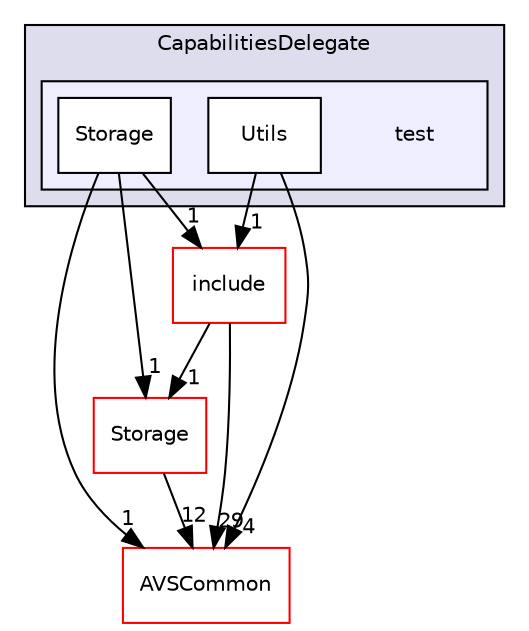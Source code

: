digraph "/workplace/avs-device-sdk/CapabilitiesDelegate/test" {
  compound=true
  node [ fontsize="10", fontname="Helvetica"];
  edge [ labelfontsize="10", labelfontname="Helvetica"];
  subgraph clusterdir_924a657fe36215a0159270de1b610651 {
    graph [ bgcolor="#ddddee", pencolor="black", label="CapabilitiesDelegate" fontname="Helvetica", fontsize="10", URL="dir_924a657fe36215a0159270de1b610651.html"]
  subgraph clusterdir_28647357adb2301cd82a75786fa679b0 {
    graph [ bgcolor="#eeeeff", pencolor="black", label="" URL="dir_28647357adb2301cd82a75786fa679b0.html"];
    dir_28647357adb2301cd82a75786fa679b0 [shape=plaintext label="test"];
    dir_72b64a80a8f79b71b79dc1fe9979e703 [shape=box label="Storage" color="black" fillcolor="white" style="filled" URL="dir_72b64a80a8f79b71b79dc1fe9979e703.html"];
    dir_8b5aff9bd302c0c81cbc0c82e968b5fc [shape=box label="Utils" color="black" fillcolor="white" style="filled" URL="dir_8b5aff9bd302c0c81cbc0c82e968b5fc.html"];
  }
  }
  dir_d29c5f5a2915d6c5388c9daae4f109c7 [shape=box label="Storage" fillcolor="white" style="filled" color="red" URL="dir_d29c5f5a2915d6c5388c9daae4f109c7.html"];
  dir_13e65effb2bde530b17b3d5eefcd0266 [shape=box label="AVSCommon" fillcolor="white" style="filled" color="red" URL="dir_13e65effb2bde530b17b3d5eefcd0266.html"];
  dir_872c8767738f6c0aba43e56d09bbdc21 [shape=box label="include" fillcolor="white" style="filled" color="red" URL="dir_872c8767738f6c0aba43e56d09bbdc21.html"];
  dir_d29c5f5a2915d6c5388c9daae4f109c7->dir_13e65effb2bde530b17b3d5eefcd0266 [headlabel="12", labeldistance=1.5 headhref="dir_000594_000017.html"];
  dir_8b5aff9bd302c0c81cbc0c82e968b5fc->dir_13e65effb2bde530b17b3d5eefcd0266 [headlabel="4", labeldistance=1.5 headhref="dir_000327_000017.html"];
  dir_8b5aff9bd302c0c81cbc0c82e968b5fc->dir_872c8767738f6c0aba43e56d09bbdc21 [headlabel="1", labeldistance=1.5 headhref="dir_000327_000319.html"];
  dir_872c8767738f6c0aba43e56d09bbdc21->dir_d29c5f5a2915d6c5388c9daae4f109c7 [headlabel="1", labeldistance=1.5 headhref="dir_000319_000594.html"];
  dir_872c8767738f6c0aba43e56d09bbdc21->dir_13e65effb2bde530b17b3d5eefcd0266 [headlabel="29", labeldistance=1.5 headhref="dir_000319_000017.html"];
  dir_72b64a80a8f79b71b79dc1fe9979e703->dir_d29c5f5a2915d6c5388c9daae4f109c7 [headlabel="1", labeldistance=1.5 headhref="dir_000326_000594.html"];
  dir_72b64a80a8f79b71b79dc1fe9979e703->dir_13e65effb2bde530b17b3d5eefcd0266 [headlabel="1", labeldistance=1.5 headhref="dir_000326_000017.html"];
  dir_72b64a80a8f79b71b79dc1fe9979e703->dir_872c8767738f6c0aba43e56d09bbdc21 [headlabel="1", labeldistance=1.5 headhref="dir_000326_000319.html"];
}
